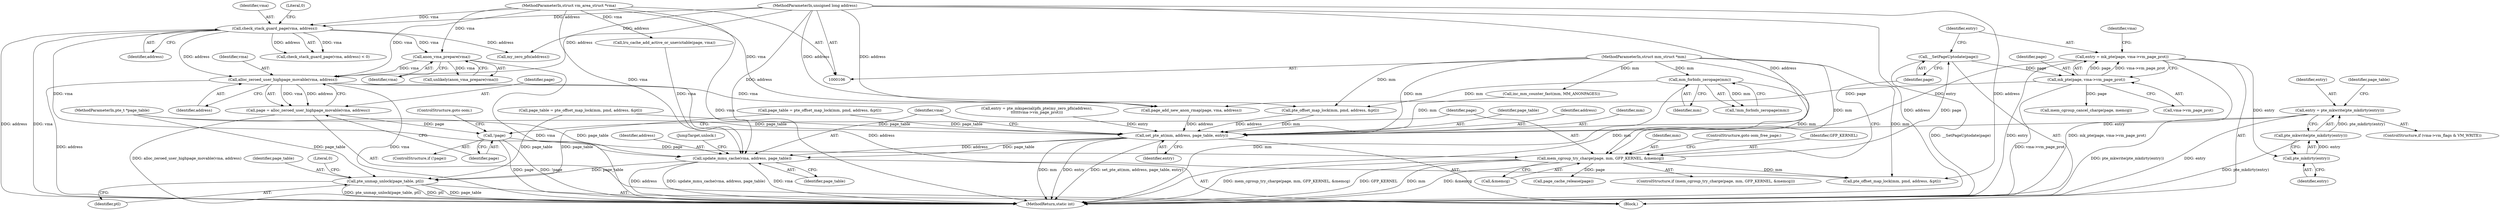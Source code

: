 digraph "0_linux_6b7339f4c31ad69c8e9c0b2859276e22cf72176d@API" {
"1000207" [label="(Call,entry = pte_mkwrite(pte_mkdirty(entry)))"];
"1000209" [label="(Call,pte_mkwrite(pte_mkdirty(entry)))"];
"1000210" [label="(Call,pte_mkdirty(entry))"];
"1000194" [label="(Call,entry = mk_pte(page, vma->vm_page_prot))"];
"1000196" [label="(Call,mk_pte(page, vma->vm_page_prot))"];
"1000192" [label="(Call,__SetPageUptodate(page))"];
"1000185" [label="(Call,mem_cgroup_try_charge(page, mm, GFP_KERNEL, &memcg))"];
"1000181" [label="(Call,!page)"];
"1000175" [label="(Call,page = alloc_zeroed_user_highpage_movable(vma, address))"];
"1000177" [label="(Call,alloc_zeroed_user_highpage_movable(vma, address))"];
"1000172" [label="(Call,anon_vma_prepare(vma))"];
"1000130" [label="(Call,check_stack_guard_page(vma, address))"];
"1000108" [label="(MethodParameterIn,struct vm_area_struct *vma)"];
"1000109" [label="(MethodParameterIn,unsigned long address)"];
"1000143" [label="(Call,mm_forbids_zeropage(mm))"];
"1000107" [label="(MethodParameterIn,struct mm_struct *mm)"];
"1000241" [label="(Call,set_pte_at(mm, address, page_table, entry))"];
"1000246" [label="(Call,update_mmu_cache(vma, address, page_table))"];
"1000251" [label="(Call,pte_unmap_unlock(page_table, ptl))"];
"1000201" [label="(ControlStructure,if (vma->vm_flags & VM_WRITE))"];
"1000142" [label="(Call,!mm_forbids_zeropage(mm))"];
"1000189" [label="(Call,&memcg)"];
"1000269" [label="(MethodReturn,static int)"];
"1000195" [label="(Identifier,entry)"];
"1000246" [label="(Call,update_mmu_cache(vma, address, page_table))"];
"1000185" [label="(Call,mem_cgroup_try_charge(page, mm, GFP_KERNEL, &memcg))"];
"1000245" [label="(Identifier,entry)"];
"1000193" [label="(Identifier,page)"];
"1000175" [label="(Call,page = alloc_zeroed_user_highpage_movable(vma, address))"];
"1000110" [label="(MethodParameterIn,pte_t *page_table)"];
"1000208" [label="(Identifier,entry)"];
"1000182" [label="(Identifier,page)"];
"1000176" [label="(Identifier,page)"];
"1000229" [label="(Call,page_add_new_anon_rmap(page, vma, address))"];
"1000249" [label="(Identifier,page_table)"];
"1000109" [label="(MethodParameterIn,unsigned long address)"];
"1000196" [label="(Call,mk_pte(page, vma->vm_page_prot))"];
"1000253" [label="(Identifier,ptl)"];
"1000155" [label="(Call,page_table = pte_offset_map_lock(mm, pmd, address, &ptl))"];
"1000179" [label="(Identifier,address)"];
"1000211" [label="(Identifier,entry)"];
"1000113" [label="(Block,)"];
"1000226" [label="(Call,inc_mm_counter_fast(mm, MM_ANONPAGES))"];
"1000108" [label="(MethodParameterIn,struct vm_area_struct *vma)"];
"1000171" [label="(Call,unlikely(anon_vma_prepare(vma)))"];
"1000237" [label="(Call,lru_cache_add_active_or_unevictable(page, vma))"];
"1000192" [label="(Call,__SetPageUptodate(page))"];
"1000241" [label="(Call,set_pte_at(mm, address, page_table, entry))"];
"1000257" [label="(Call,mem_cgroup_cancel_charge(page, memcg))"];
"1000209" [label="(Call,pte_mkwrite(pte_mkdirty(entry)))"];
"1000187" [label="(Identifier,mm)"];
"1000252" [label="(Identifier,page_table)"];
"1000178" [label="(Identifier,vma)"];
"1000213" [label="(Identifier,page_table)"];
"1000181" [label="(Call,!page)"];
"1000180" [label="(ControlStructure,if (!page))"];
"1000244" [label="(Identifier,page_table)"];
"1000186" [label="(Identifier,page)"];
"1000177" [label="(Call,alloc_zeroed_user_highpage_movable(vma, address))"];
"1000131" [label="(Identifier,vma)"];
"1000243" [label="(Identifier,address)"];
"1000204" [label="(Identifier,vma)"];
"1000144" [label="(Identifier,mm)"];
"1000143" [label="(Call,mm_forbids_zeropage(mm))"];
"1000107" [label="(MethodParameterIn,struct mm_struct *mm)"];
"1000150" [label="(Call,my_zero_pfn(address))"];
"1000242" [label="(Identifier,mm)"];
"1000248" [label="(Identifier,address)"];
"1000264" [label="(Call,page_cache_release(page))"];
"1000173" [label="(Identifier,vma)"];
"1000250" [label="(JumpTarget,unlock:)"];
"1000132" [label="(Identifier,address)"];
"1000212" [label="(Call,page_table = pte_offset_map_lock(mm, pmd, address, &ptl))"];
"1000207" [label="(Call,entry = pte_mkwrite(pte_mkdirty(entry)))"];
"1000146" [label="(Call,entry = pte_mkspecial(pfn_pte(my_zero_pfn(address),\n\t\t\t\t\t\tvma->vm_page_prot)))"];
"1000198" [label="(Call,vma->vm_page_prot)"];
"1000255" [label="(Literal,0)"];
"1000194" [label="(Call,entry = mk_pte(page, vma->vm_page_prot))"];
"1000247" [label="(Identifier,vma)"];
"1000184" [label="(ControlStructure,if (mem_cgroup_try_charge(page, mm, GFP_KERNEL, &memcg)))"];
"1000191" [label="(ControlStructure,goto oom_free_page;)"];
"1000133" [label="(Literal,0)"];
"1000210" [label="(Call,pte_mkdirty(entry))"];
"1000130" [label="(Call,check_stack_guard_page(vma, address))"];
"1000129" [label="(Call,check_stack_guard_page(vma, address) < 0)"];
"1000183" [label="(ControlStructure,goto oom;)"];
"1000214" [label="(Call,pte_offset_map_lock(mm, pmd, address, &ptl))"];
"1000157" [label="(Call,pte_offset_map_lock(mm, pmd, address, &ptl))"];
"1000251" [label="(Call,pte_unmap_unlock(page_table, ptl))"];
"1000188" [label="(Identifier,GFP_KERNEL)"];
"1000197" [label="(Identifier,page)"];
"1000172" [label="(Call,anon_vma_prepare(vma))"];
"1000207" -> "1000201"  [label="AST: "];
"1000207" -> "1000209"  [label="CFG: "];
"1000208" -> "1000207"  [label="AST: "];
"1000209" -> "1000207"  [label="AST: "];
"1000213" -> "1000207"  [label="CFG: "];
"1000207" -> "1000269"  [label="DDG: pte_mkwrite(pte_mkdirty(entry))"];
"1000207" -> "1000269"  [label="DDG: entry"];
"1000209" -> "1000207"  [label="DDG: pte_mkdirty(entry)"];
"1000207" -> "1000241"  [label="DDG: entry"];
"1000209" -> "1000210"  [label="CFG: "];
"1000210" -> "1000209"  [label="AST: "];
"1000209" -> "1000269"  [label="DDG: pte_mkdirty(entry)"];
"1000210" -> "1000209"  [label="DDG: entry"];
"1000210" -> "1000211"  [label="CFG: "];
"1000211" -> "1000210"  [label="AST: "];
"1000194" -> "1000210"  [label="DDG: entry"];
"1000194" -> "1000113"  [label="AST: "];
"1000194" -> "1000196"  [label="CFG: "];
"1000195" -> "1000194"  [label="AST: "];
"1000196" -> "1000194"  [label="AST: "];
"1000204" -> "1000194"  [label="CFG: "];
"1000194" -> "1000269"  [label="DDG: entry"];
"1000194" -> "1000269"  [label="DDG: mk_pte(page, vma->vm_page_prot)"];
"1000196" -> "1000194"  [label="DDG: page"];
"1000196" -> "1000194"  [label="DDG: vma->vm_page_prot"];
"1000194" -> "1000241"  [label="DDG: entry"];
"1000196" -> "1000198"  [label="CFG: "];
"1000197" -> "1000196"  [label="AST: "];
"1000198" -> "1000196"  [label="AST: "];
"1000196" -> "1000269"  [label="DDG: vma->vm_page_prot"];
"1000192" -> "1000196"  [label="DDG: page"];
"1000196" -> "1000229"  [label="DDG: page"];
"1000196" -> "1000257"  [label="DDG: page"];
"1000192" -> "1000113"  [label="AST: "];
"1000192" -> "1000193"  [label="CFG: "];
"1000193" -> "1000192"  [label="AST: "];
"1000195" -> "1000192"  [label="CFG: "];
"1000192" -> "1000269"  [label="DDG: __SetPageUptodate(page)"];
"1000185" -> "1000192"  [label="DDG: page"];
"1000185" -> "1000184"  [label="AST: "];
"1000185" -> "1000189"  [label="CFG: "];
"1000186" -> "1000185"  [label="AST: "];
"1000187" -> "1000185"  [label="AST: "];
"1000188" -> "1000185"  [label="AST: "];
"1000189" -> "1000185"  [label="AST: "];
"1000191" -> "1000185"  [label="CFG: "];
"1000193" -> "1000185"  [label="CFG: "];
"1000185" -> "1000269"  [label="DDG: mem_cgroup_try_charge(page, mm, GFP_KERNEL, &memcg)"];
"1000185" -> "1000269"  [label="DDG: GFP_KERNEL"];
"1000185" -> "1000269"  [label="DDG: mm"];
"1000185" -> "1000269"  [label="DDG: &memcg"];
"1000181" -> "1000185"  [label="DDG: page"];
"1000143" -> "1000185"  [label="DDG: mm"];
"1000107" -> "1000185"  [label="DDG: mm"];
"1000185" -> "1000214"  [label="DDG: mm"];
"1000185" -> "1000264"  [label="DDG: page"];
"1000181" -> "1000180"  [label="AST: "];
"1000181" -> "1000182"  [label="CFG: "];
"1000182" -> "1000181"  [label="AST: "];
"1000183" -> "1000181"  [label="CFG: "];
"1000186" -> "1000181"  [label="CFG: "];
"1000181" -> "1000269"  [label="DDG: !page"];
"1000181" -> "1000269"  [label="DDG: page"];
"1000175" -> "1000181"  [label="DDG: page"];
"1000175" -> "1000113"  [label="AST: "];
"1000175" -> "1000177"  [label="CFG: "];
"1000176" -> "1000175"  [label="AST: "];
"1000177" -> "1000175"  [label="AST: "];
"1000182" -> "1000175"  [label="CFG: "];
"1000175" -> "1000269"  [label="DDG: alloc_zeroed_user_highpage_movable(vma, address)"];
"1000177" -> "1000175"  [label="DDG: vma"];
"1000177" -> "1000175"  [label="DDG: address"];
"1000177" -> "1000179"  [label="CFG: "];
"1000178" -> "1000177"  [label="AST: "];
"1000179" -> "1000177"  [label="AST: "];
"1000177" -> "1000269"  [label="DDG: address"];
"1000177" -> "1000269"  [label="DDG: vma"];
"1000172" -> "1000177"  [label="DDG: vma"];
"1000108" -> "1000177"  [label="DDG: vma"];
"1000130" -> "1000177"  [label="DDG: address"];
"1000109" -> "1000177"  [label="DDG: address"];
"1000177" -> "1000214"  [label="DDG: address"];
"1000177" -> "1000229"  [label="DDG: vma"];
"1000172" -> "1000171"  [label="AST: "];
"1000172" -> "1000173"  [label="CFG: "];
"1000173" -> "1000172"  [label="AST: "];
"1000171" -> "1000172"  [label="CFG: "];
"1000172" -> "1000269"  [label="DDG: vma"];
"1000172" -> "1000171"  [label="DDG: vma"];
"1000130" -> "1000172"  [label="DDG: vma"];
"1000108" -> "1000172"  [label="DDG: vma"];
"1000130" -> "1000129"  [label="AST: "];
"1000130" -> "1000132"  [label="CFG: "];
"1000131" -> "1000130"  [label="AST: "];
"1000132" -> "1000130"  [label="AST: "];
"1000133" -> "1000130"  [label="CFG: "];
"1000130" -> "1000269"  [label="DDG: address"];
"1000130" -> "1000269"  [label="DDG: vma"];
"1000130" -> "1000129"  [label="DDG: vma"];
"1000130" -> "1000129"  [label="DDG: address"];
"1000108" -> "1000130"  [label="DDG: vma"];
"1000109" -> "1000130"  [label="DDG: address"];
"1000130" -> "1000150"  [label="DDG: address"];
"1000130" -> "1000246"  [label="DDG: vma"];
"1000108" -> "1000106"  [label="AST: "];
"1000108" -> "1000269"  [label="DDG: vma"];
"1000108" -> "1000229"  [label="DDG: vma"];
"1000108" -> "1000237"  [label="DDG: vma"];
"1000108" -> "1000246"  [label="DDG: vma"];
"1000109" -> "1000106"  [label="AST: "];
"1000109" -> "1000269"  [label="DDG: address"];
"1000109" -> "1000150"  [label="DDG: address"];
"1000109" -> "1000157"  [label="DDG: address"];
"1000109" -> "1000214"  [label="DDG: address"];
"1000109" -> "1000229"  [label="DDG: address"];
"1000109" -> "1000241"  [label="DDG: address"];
"1000109" -> "1000246"  [label="DDG: address"];
"1000143" -> "1000142"  [label="AST: "];
"1000143" -> "1000144"  [label="CFG: "];
"1000144" -> "1000143"  [label="AST: "];
"1000142" -> "1000143"  [label="CFG: "];
"1000143" -> "1000269"  [label="DDG: mm"];
"1000143" -> "1000142"  [label="DDG: mm"];
"1000107" -> "1000143"  [label="DDG: mm"];
"1000143" -> "1000157"  [label="DDG: mm"];
"1000107" -> "1000106"  [label="AST: "];
"1000107" -> "1000269"  [label="DDG: mm"];
"1000107" -> "1000157"  [label="DDG: mm"];
"1000107" -> "1000214"  [label="DDG: mm"];
"1000107" -> "1000226"  [label="DDG: mm"];
"1000107" -> "1000241"  [label="DDG: mm"];
"1000241" -> "1000113"  [label="AST: "];
"1000241" -> "1000245"  [label="CFG: "];
"1000242" -> "1000241"  [label="AST: "];
"1000243" -> "1000241"  [label="AST: "];
"1000244" -> "1000241"  [label="AST: "];
"1000245" -> "1000241"  [label="AST: "];
"1000247" -> "1000241"  [label="CFG: "];
"1000241" -> "1000269"  [label="DDG: mm"];
"1000241" -> "1000269"  [label="DDG: entry"];
"1000241" -> "1000269"  [label="DDG: set_pte_at(mm, address, page_table, entry)"];
"1000226" -> "1000241"  [label="DDG: mm"];
"1000157" -> "1000241"  [label="DDG: mm"];
"1000157" -> "1000241"  [label="DDG: address"];
"1000229" -> "1000241"  [label="DDG: address"];
"1000155" -> "1000241"  [label="DDG: page_table"];
"1000212" -> "1000241"  [label="DDG: page_table"];
"1000110" -> "1000241"  [label="DDG: page_table"];
"1000146" -> "1000241"  [label="DDG: entry"];
"1000241" -> "1000246"  [label="DDG: address"];
"1000241" -> "1000246"  [label="DDG: page_table"];
"1000246" -> "1000113"  [label="AST: "];
"1000246" -> "1000249"  [label="CFG: "];
"1000247" -> "1000246"  [label="AST: "];
"1000248" -> "1000246"  [label="AST: "];
"1000249" -> "1000246"  [label="AST: "];
"1000250" -> "1000246"  [label="CFG: "];
"1000246" -> "1000269"  [label="DDG: address"];
"1000246" -> "1000269"  [label="DDG: update_mmu_cache(vma, address, page_table)"];
"1000246" -> "1000269"  [label="DDG: vma"];
"1000237" -> "1000246"  [label="DDG: vma"];
"1000110" -> "1000246"  [label="DDG: page_table"];
"1000246" -> "1000251"  [label="DDG: page_table"];
"1000251" -> "1000113"  [label="AST: "];
"1000251" -> "1000253"  [label="CFG: "];
"1000252" -> "1000251"  [label="AST: "];
"1000253" -> "1000251"  [label="AST: "];
"1000255" -> "1000251"  [label="CFG: "];
"1000251" -> "1000269"  [label="DDG: pte_unmap_unlock(page_table, ptl)"];
"1000251" -> "1000269"  [label="DDG: ptl"];
"1000251" -> "1000269"  [label="DDG: page_table"];
"1000155" -> "1000251"  [label="DDG: page_table"];
"1000212" -> "1000251"  [label="DDG: page_table"];
"1000110" -> "1000251"  [label="DDG: page_table"];
}
